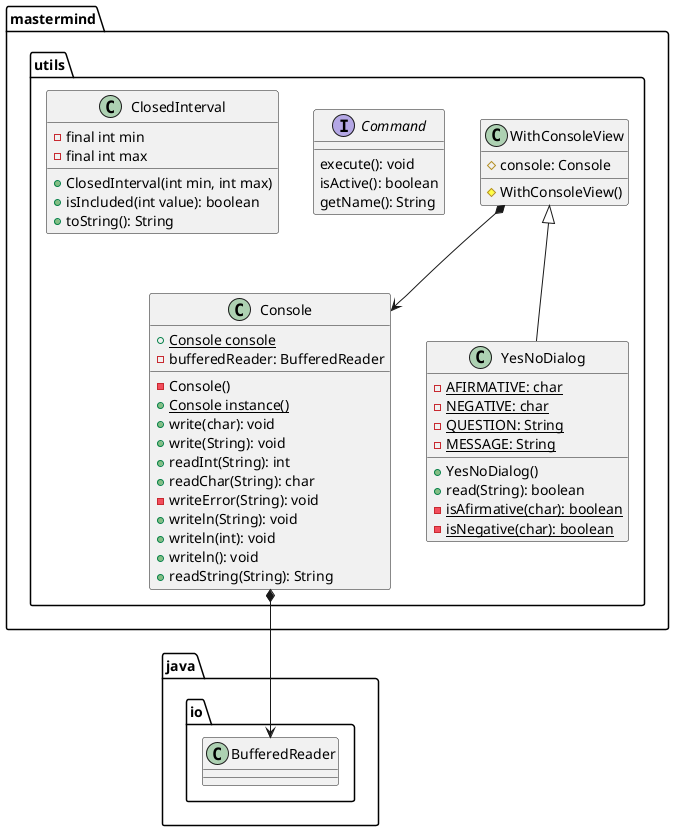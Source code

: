 @startuml

class  mastermind.utils.Console{
    + {static} Console console
    - bufferedReader: BufferedReader
    - Console()
    + {static} Console instance()
    + write(char): void
    + write(String): void
    + readInt(String): int
    + readChar(String): char
    - writeError(String): void
    + writeln(String): void
    + writeln(int): void
    + writeln(): void
    + readString(String): String
}
mastermind.utils.Console *-down-> java.io.BufferedReader

class  mastermind.utils.WithConsoleView{
    # console: Console
    # WithConsoleView()
}
mastermind.utils.WithConsoleView *-down-> mastermind.utils.Console

class  mastermind.utils.YesNoDialog{
    - {static} AFIRMATIVE: char
    - {static} NEGATIVE: char
    - {static} QUESTION: String
    - {static} MESSAGE: String
    + YesNoDialog()
    + read(String): boolean
    - {static} isAfirmative(char): boolean
    - {static} isNegative(char): boolean
    }
mastermind.utils.WithConsoleView <|-down- mastermind.utils.YesNoDialog

interface mastermind.utils.Command {
    execute(): void
    isActive(): boolean
    getName(): String
}

class mastermind.utils.ClosedInterval {
    - final int min
    - final int max
    + ClosedInterval(int min, int max)
    + isIncluded(int value): boolean
    + toString(): String
}

@enduml